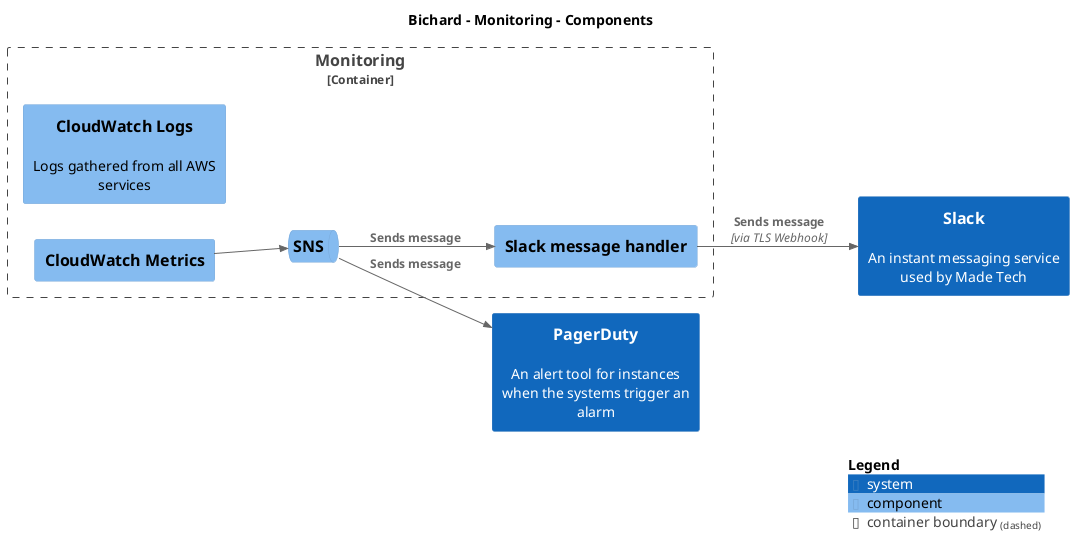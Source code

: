@startuml
set separator none
title Bichard - Monitoring - Components

left to right direction

!include <C4/C4>
!include <C4/C4_Context>
!include <C4/C4_Component>

System(Slack, "Slack", $descr="An instant messaging service used by Made Tech", $tags="", $link="")
System(PagerDuty, "PagerDuty", $descr="An alert tool for instances when the systems trigger an alarm", $tags="", $link="")

Container_Boundary("Bichard.Monitoring_boundary", "Monitoring", $tags="") {
  Component(Bichard.Monitoring.CloudWatchLogs, "CloudWatch Logs", $techn="", $descr="Logs gathered from all AWS services", $tags="", $link="")
  Component(Bichard.Monitoring.CloudWatchMetrics, "CloudWatch Metrics", $techn="", $descr="", $tags="", $link="")
  Component(Bichard.Monitoring.Slackmessagehandler, "Slack message handler", $techn="", $descr="", $tags="", $link="")
  ComponentQueue(Bichard.Monitoring.SNS, "SNS", $techn="", $descr="", $tags="", $link="")
}

Rel(Bichard.Monitoring.CloudWatchMetrics, Bichard.Monitoring.SNS, "", $techn="", $tags="", $link="")
Rel(Bichard.Monitoring.SNS, PagerDuty, "Sends message", $techn="", $tags="", $link="")
Rel(Bichard.Monitoring.SNS, Bichard.Monitoring.Slackmessagehandler, "Sends message", $techn="", $tags="", $link="")
Rel(Bichard.Monitoring.Slackmessagehandler, Slack, "Sends message", $techn="via TLS Webhook", $tags="", $link="")

SHOW_LEGEND(true)
@enduml